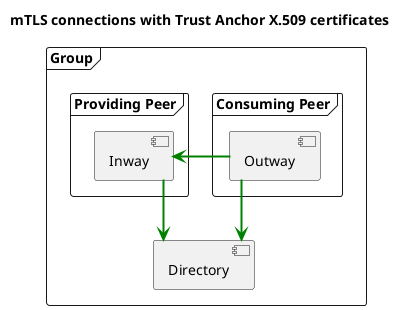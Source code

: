 @startuml
title mTLS connections with Trust Anchor X.509 certificates

frame "Group" {
  frame "Consuming Peer" {
    [Outway]
  }
  frame "Providing Peer" {
     [Inway]
  }
  [Directory]
}
[Outway] -[bold,#green]r-> [Inway]
[Outway] -[bold,#green]d-> [Directory]
[Inway] -[bold,#green]d-> [Directory]

skinparam boxPadding 50
skinparam linetype polyline
skinparam linetype ortho
@enduml
